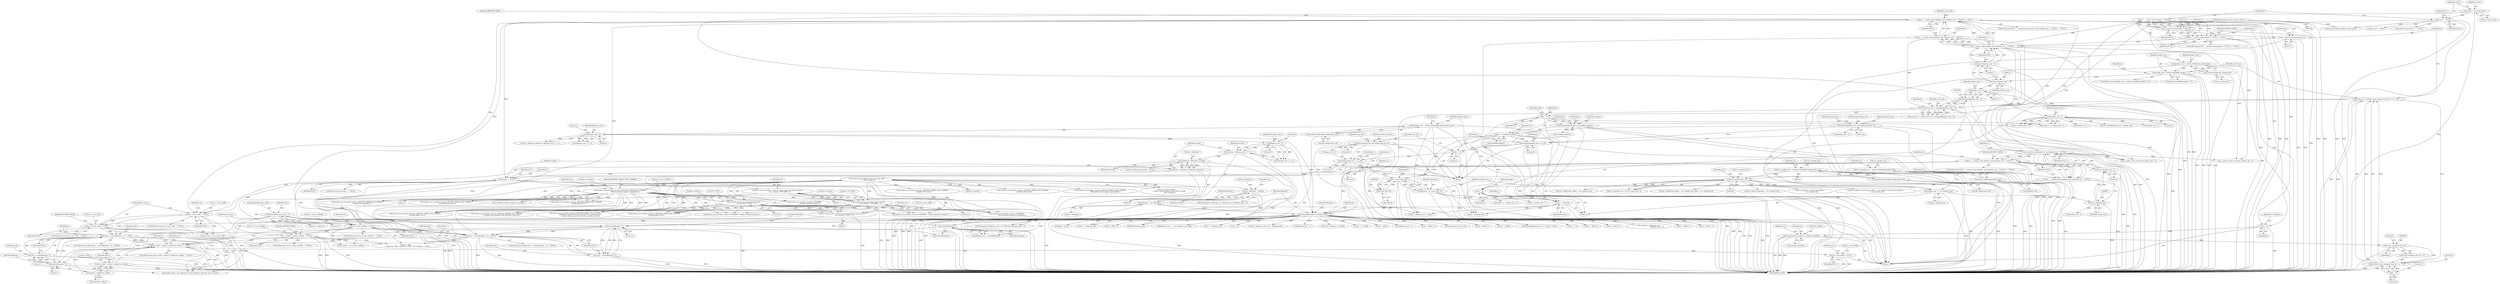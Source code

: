digraph "0_libarchive_5562545b5562f6d12a4ef991fae158bf4ccf92b6@pointer" {
"1001580" [label="(Call,rar->unp_buffer = NULL)"];
"1001274" [label="(Call,(rar->dbo = calloc(1, sizeof(*rar->dbo))) == NULL)"];
"1001275" [label="(Call,rar->dbo = calloc(1, sizeof(*rar->dbo)))"];
"1001279" [label="(Call,calloc(1, sizeof(*rar->dbo)))"];
"1001044" [label="(Call,(strp = strchr(filename, '\\')) != NULL)"];
"1001045" [label="(Call,strp = strchr(filename, '\\'))"];
"1001047" [label="(Call,strchr(filename, '\\'))"];
"1000718" [label="(Call,strlen(filename))"];
"1000699" [label="(Call,memcpy(filename, p, filename_size))"];
"1000694" [label="(Call,filename = rar->filename)"];
"1000684" [label="(Call,rar->filename = newptr)"];
"1000671" [label="(Call,newptr == NULL)"];
"1000663" [label="(Call,newptr = realloc(rar->filename, newsize))"];
"1000665" [label="(Call,realloc(rar->filename, newsize))"];
"1000656" [label="(Call,newsize = filename_size * 2 + 2)"];
"1000659" [label="(Call,filename_size * 2)"];
"1000649" [label="(Call,filename_size * 2)"];
"1000621" [label="(Call,filename_size = archive_le16dec(file_header.name_size))"];
"1000623" [label="(Call,archive_le16dec(file_header.name_size))"];
"1000365" [label="(Call,(h = __archive_read_ahead(a, (size_t)header_size - 7, NULL)) == NULL)"];
"1000366" [label="(Call,h = __archive_read_ahead(a, (size_t)header_size - 7, NULL))"];
"1000368" [label="(Call,__archive_read_ahead(a, (size_t)header_size - 7, NULL))"];
"1000252" [label="(Call,__archive_read_consume(a, 7))"];
"1000191" [label="(Call,__archive_read_ahead(a, 7, NULL))"];
"1000117" [label="(MethodParameterIn,struct archive_read *a)"];
"1000158" [label="(Call,sconv == NULL)"];
"1000152" [label="(Call,sconv = rar->opt_sconv)"];
"1000370" [label="(Call,(size_t)header_size - 7)"];
"1000371" [label="(Call,(size_t)header_size)"];
"1000222" [label="(Call,header_size < (int64_t)sizeof(file_header) + 7)"];
"1000215" [label="(Call,header_size = archive_le16dec(rar_header.size))"];
"1000217" [label="(Call,archive_le16dec(rar_header.size))"];
"1000188" [label="(Call,(h = __archive_read_ahead(a, 7, NULL)) == NULL)"];
"1000189" [label="(Call,h = __archive_read_ahead(a, 7, NULL))"];
"1000594" [label="(Call,(h = __archive_read_ahead(a, (size_t)header_size - 7, NULL)) == NULL)"];
"1000595" [label="(Call,h = __archive_read_ahead(a, (size_t)header_size - 7, NULL))"];
"1000597" [label="(Call,__archive_read_ahead(a, (size_t)header_size - 7, NULL))"];
"1000599" [label="(Call,(size_t)header_size - 7)"];
"1000600" [label="(Call,(size_t)header_size)"];
"1000588" [label="(Call,header_size += rar->packed_size)"];
"1000548" [label="(Call,rar->packed_size < 0)"];
"1000530" [label="(Call,rar->packed_size = archive_le32dec(file_header.pack_size))"];
"1000534" [label="(Call,archive_le32dec(file_header.pack_size))"];
"1000514" [label="(Call,rar->packed_size = archive_le64dec(&packed_size))"];
"1000518" [label="(Call,archive_le64dec(&packed_size))"];
"1000415" [label="(Call,header_size - 7)"];
"1000386" [label="(Call,header_size - 7)"];
"1000424" [label="(Call,p += sizeof(file_header))"];
"1000418" [label="(Call,memcpy(&file_header, p, sizeof(file_header)))"];
"1000408" [label="(Call,p = h)"];
"1000381" [label="(Call,crc32(crc32_val, h, (unsigned)(header_size - 7)))"];
"1000240" [label="(Call,crc32_val = crc32(0, (const unsigned char *)p + 2, 7 - 2))"];
"1000242" [label="(Call,crc32(0, (const unsigned char *)p + 2, 7 - 2))"];
"1000245" [label="(Call,(const unsigned char *)p)"];
"1000201" [label="(Call,memcpy(&rar_header, p, sizeof(rar_header)))"];
"1000198" [label="(Call,p = h)"];
"1000249" [label="(Call,7 - 2)"];
"1000384" [label="(Call,(unsigned)(header_size - 7))"];
"1000618" [label="(Call,p += distance)"];
"1000581" [label="(Call,distance = p - (const char *)h)"];
"1000583" [label="(Call,p - (const char *)h)"];
"1000511" [label="(Call,p += 4)"];
"1000505" [label="(Call,memcpy(unp_size + 4, p, 4))"];
"1000499" [label="(Call,memcpy(unp_size, file_header.unp_size, 4))"];
"1000496" [label="(Call,p += 4)"];
"1000490" [label="(Call,memcpy(packed_size + 4, p, 4))"];
"1000484" [label="(Call,memcpy(packed_size, file_header.pack_size, 4))"];
"1000585" [label="(Call,(const char *)h)"];
"1000608" [label="(Call,p = h)"];
"1000703" [label="(Call,filename[filename_size] = '\0')"];
"1001031" [label="(Call,rar->sconv_utf8 == NULL)"];
"1001019" [label="(Call,rar->sconv_utf8 = archive_string_conversion_from_charset(\n           &a->archive, \"UTF-8\", 1))"];
"1001023" [label="(Call,archive_string_conversion_from_charset(\n           &a->archive, \"UTF-8\", 1))"];
"1000172" [label="(Call,archive_string_default_conversion_for_read(\n            &(a->archive)))"];
"1000470" [label="(Call,archive_set_error(&a->archive, ARCHIVE_ERRNO_FILE_FORMAT,\n                      \"RAR encryption support unavailable.\"))"];
"1001013" [label="(Call,rar->sconv_utf8 == NULL)"];
"1000953" [label="(Call,rar->sconv_utf16be == NULL)"];
"1000971" [label="(Call,rar->sconv_utf16be == NULL)"];
"1000959" [label="(Call,rar->sconv_utf16be = archive_string_conversion_from_charset(\n           &a->archive, \"UTF-16BE\", 1))"];
"1000963" [label="(Call,archive_string_conversion_from_charset(\n           &a->archive, \"UTF-16BE\", 1))"];
"1001064" [label="(Call,(strp = strchr(filename, '\\')) != NULL)"];
"1001065" [label="(Call,strp = strchr(filename, '\\'))"];
"1001067" [label="(Call,strchr(filename, '\\'))"];
"1001280" [label="(Literal,1)"];
"1001493" [label="(Call,archive_set_error(&a->archive, ARCHIVE_ERRNO_FILE_FORMAT,\n                      \"Unknown file attributes from RAR file's host OS\"))"];
"1000412" [label="(Identifier,endp)"];
"1000675" [label="(Call,archive_set_error(&a->archive, ENOMEM,\n                        \"Couldn't allocate memory.\"))"];
"1000970" [label="(ControlStructure,if (rar->sconv_utf16be == NULL))"];
"1001013" [label="(Call,rar->sconv_utf8 == NULL)"];
"1000540" [label="(Identifier,rar)"];
"1000671" [label="(Call,newptr == NULL)"];
"1000514" [label="(Call,rar->packed_size = archive_le64dec(&packed_size))"];
"1000190" [label="(Identifier,h)"];
"1000581" [label="(Call,distance = p - (const char *)h)"];
"1001023" [label="(Call,archive_string_conversion_from_charset(\n           &a->archive, \"UTF-8\", 1))"];
"1000954" [label="(Call,rar->sconv_utf16be)"];
"1001301" [label="(Identifier,rar)"];
"1000253" [label="(Identifier,a)"];
"1000623" [label="(Call,archive_le16dec(file_header.name_size))"];
"1000519" [label="(Call,&packed_size)"];
"1001045" [label="(Call,strp = strchr(filename, '\\'))"];
"1000969" [label="(Literal,1)"];
"1000217" [label="(Call,archive_le16dec(rar_header.size))"];
"1001587" [label="(Identifier,rar)"];
"1000491" [label="(Call,packed_size + 4)"];
"1000619" [label="(Identifier,p)"];
"1001037" [label="(Identifier,ARCHIVE_FATAL)"];
"1000475" [label="(Identifier,ARCHIVE_ERRNO_FILE_FORMAT)"];
"1001064" [label="(Call,(strp = strchr(filename, '\\')) != NULL)"];
"1001275" [label="(Call,rar->dbo = calloc(1, sizeof(*rar->dbo)))"];
"1000497" [label="(Identifier,p)"];
"1000957" [label="(Identifier,NULL)"];
"1000589" [label="(Identifier,header_size)"];
"1000368" [label="(Call,__archive_read_ahead(a, (size_t)header_size - 7, NULL))"];
"1000534" [label="(Call,archive_le32dec(file_header.pack_size))"];
"1000568" [label="(Call,rar->bytes_remaining = rar->packed_size)"];
"1000480" [label="(Identifier,rar)"];
"1000651" [label="(Literal,2)"];
"1001350" [label="(Call,archive_set_error(&a->archive, ARCHIVE_ERRNO_FILE_FORMAT,\n        \"Invalid header size\"))"];
"1001024" [label="(Call,&a->archive)"];
"1000510" [label="(Literal,4)"];
"1000742" [label="(Call,strlen(filename))"];
"1000652" [label="(Literal,2)"];
"1000913" [label="(Call,filename[filename_size++] = p[cp] + extra)"];
"1000716" [label="(Call,filename_size != strlen(filename))"];
"1000653" [label="(Block,)"];
"1000160" [label="(Identifier,NULL)"];
"1000588" [label="(Call,header_size += rar->packed_size)"];
"1000960" [label="(Call,rar->sconv_utf16be)"];
"1000496" [label="(Call,p += 4)"];
"1000964" [label="(Call,&a->archive)"];
"1000388" [label="(Literal,7)"];
"1000413" [label="(Call,p + header_size - 7)"];
"1000624" [label="(Call,file_header.name_size)"];
"1000694" [label="(Call,filename = rar->filename)"];
"1001103" [label="(Call,header_size - 7)"];
"1000221" [label="(ControlStructure,if (header_size < (int64_t)sizeof(file_header) + 7))"];
"1000718" [label="(Call,strlen(filename))"];
"1000618" [label="(Call,p += distance)"];
"1000380" [label="(Identifier,crc32_val)"];
"1001365" [label="(Call,p += 8)"];
"1000384" [label="(Call,(unsigned)(header_size - 7))"];
"1000659" [label="(Call,filename_size * 2)"];
"1001065" [label="(Call,strp = strchr(filename, '\\'))"];
"1001053" [label="(Identifier,strp)"];
"1000628" [label="(Call,p + filename_size > endp)"];
"1000604" [label="(Identifier,NULL)"];
"1000608" [label="(Call,p = h)"];
"1000774" [label="(Call,p + offset++)"];
"1000215" [label="(Call,header_size = archive_le16dec(rar_header.size))"];
"1001226" [label="(Call,rar->dbo[rar->cursor].start_offset +\n        rar->packed_size)"];
"1001580" [label="(Call,rar->unp_buffer = NULL)"];
"1000504" [label="(Literal,4)"];
"1000370" [label="(Call,(size_t)header_size - 7)"];
"1001297" [label="(Call,rar->dbo[0].header_size = header_size)"];
"1000367" [label="(Identifier,h)"];
"1000192" [label="(Identifier,a)"];
"1001060" [label="(Call,fn_sconv = sconv)"];
"1000672" [label="(Identifier,newptr)"];
"1001020" [label="(Call,rar->sconv_utf8)"];
"1000378" [label="(Identifier,ARCHIVE_FATAL)"];
"1000512" [label="(Identifier,p)"];
"1000958" [label="(Block,)"];
"1000612" [label="(Identifier,endp)"];
"1000209" [label="(Identifier,rar)"];
"1000483" [label="(Block,)"];
"1001090" [label="(Call,memcmp(rar->filename, rar->filename_save, filename_size + 1))"];
"1000153" [label="(Identifier,sconv)"];
"1000622" [label="(Identifier,filename_size)"];
"1000224" [label="(Call,(int64_t)sizeof(file_header) + 7)"];
"1000374" [label="(Literal,7)"];
"1001035" [label="(Identifier,NULL)"];
"1000254" [label="(Literal,7)"];
"1000822" [label="(Call,p + offset++)"];
"1000961" [label="(Identifier,rar)"];
"1000975" [label="(Identifier,NULL)"];
"1001274" [label="(Call,(rar->dbo = calloc(1, sizeof(*rar->dbo))) == NULL)"];
"1001247" [label="(Call,realloc(rar->filename_save,\n                                      filename_size + 1))"];
"1000245" [label="(Call,(const unsigned char *)p)"];
"1001383" [label="(Call,archive_set_error(&a->archive, ARCHIVE_ERRNO_FILE_FORMAT,\n        \"Invalid header size\"))"];
"1000509" [label="(Identifier,p)"];
"1000695" [label="(Identifier,filename)"];
"1001073" [label="(Identifier,strp)"];
"1000665" [label="(Call,realloc(rar->filename, newsize))"];
"1000411" [label="(Call,endp = p + header_size - 7)"];
"1000430" [label="(Identifier,rar)"];
"1001273" [label="(ControlStructure,if ((rar->dbo = calloc(1, sizeof(*rar->dbo))) == NULL))"];
"1000590" [label="(Call,rar->packed_size)"];
"1000719" [label="(Identifier,filename)"];
"1001101" [label="(Call,__archive_read_consume(a, header_size - 7))"];
"1000369" [label="(Identifier,a)"];
"1000644" [label="(Call,rar->filename_allocated < filename_size * 2 + 2)"];
"1000518" [label="(Call,archive_le64dec(&packed_size))"];
"1000416" [label="(Identifier,header_size)"];
"1000559" [label="(Call,archive_set_error(&a->archive, ARCHIVE_ERRNO_FILE_FORMAT,\n                      \"Invalid sizes specified.\"))"];
"1000748" [label="(Call,p + offset++)"];
"1000216" [label="(Identifier,header_size)"];
"1000222" [label="(Call,header_size < (int64_t)sizeof(file_header) + 7)"];
"1001216" [label="(Call,rar->dbo[rar->cursor].end_offset = rar->dbo[rar->cursor].start_offset +\n        rar->packed_size)"];
"1000193" [label="(Literal,7)"];
"1000584" [label="(Identifier,p)"];
"1000365" [label="(Call,(h = __archive_read_ahead(a, (size_t)header_size - 7, NULL)) == NULL)"];
"1000117" [label="(MethodParameterIn,struct archive_read *a)"];
"1001046" [label="(Identifier,strp)"];
"1000605" [label="(Identifier,NULL)"];
"1000422" [label="(Call,sizeof(file_header))"];
"1000421" [label="(Identifier,p)"];
"1000977" [label="(Identifier,ARCHIVE_FATAL)"];
"1001394" [label="(Call,header_size - 7)"];
"1000415" [label="(Call,header_size - 7)"];
"1000834" [label="(Call,p + offset + 1)"];
"1000251" [label="(Literal,2)"];
"1001019" [label="(Call,rar->sconv_utf8 = archive_string_conversion_from_charset(\n           &a->archive, \"UTF-8\", 1))"];
"1000696" [label="(Call,rar->filename)"];
"1000685" [label="(Call,rar->filename)"];
"1000918" [label="(Call,p[cp] + extra)"];
"1000189" [label="(Call,h = __archive_read_ahead(a, 7, NULL))"];
"1000530" [label="(Call,rar->packed_size = archive_le32dec(file_header.pack_size))"];
"1000191" [label="(Call,__archive_read_ahead(a, 7, NULL))"];
"1000579" [label="(Block,)"];
"1000375" [label="(Identifier,NULL)"];
"1000597" [label="(Call,__archive_read_ahead(a, (size_t)header_size - 7, NULL))"];
"1000383" [label="(Identifier,h)"];
"1000582" [label="(Identifier,distance)"];
"1000376" [label="(Identifier,NULL)"];
"1000426" [label="(Call,sizeof(file_header))"];
"1001070" [label="(Identifier,NULL)"];
"1001276" [label="(Call,rar->dbo)"];
"1000506" [label="(Call,unp_size + 4)"];
"1000461" [label="(Block,)"];
"1000387" [label="(Identifier,header_size)"];
"1001584" [label="(Identifier,NULL)"];
"1000587" [label="(Identifier,h)"];
"1001075" [label="(Call,p += filename_size)"];
"1001021" [label="(Identifier,rar)"];
"1001048" [label="(Identifier,filename)"];
"1000418" [label="(Call,memcpy(&file_header, p, sizeof(file_header)))"];
"1000425" [label="(Identifier,p)"];
"1000804" [label="(Call,p + offset++)"];
"1000516" [label="(Identifier,rar)"];
"1000615" [label="(Call,header_size - 7)"];
"1000549" [label="(Call,rar->packed_size)"];
"1000555" [label="(Identifier,rar)"];
"1000507" [label="(Identifier,unp_size)"];
"1000669" [label="(Identifier,newsize)"];
"1000505" [label="(Call,memcpy(unp_size + 4, p, 4))"];
"1000500" [label="(Identifier,unp_size)"];
"1000594" [label="(Call,(h = __archive_read_ahead(a, (size_t)header_size - 7, NULL)) == NULL)"];
"1000511" [label="(Call,p += 4)"];
"1001049" [label="(Literal,'\\')"];
"1001279" [label="(Call,calloc(1, sizeof(*rar->dbo)))"];
"1000658" [label="(Call,filename_size * 2 + 2)"];
"1001741" [label="(MethodReturn,RET)"];
"1000410" [label="(Identifier,h)"];
"1000259" [label="(Identifier,rar)"];
"1001043" [label="(ControlStructure,while ((strp = strchr(filename, '\\')) != NULL))"];
"1000595" [label="(Call,h = __archive_read_ahead(a, (size_t)header_size - 7, NULL))"];
"1000495" [label="(Literal,4)"];
"1000634" [label="(Call,archive_set_error(&a->archive, ARCHIVE_ERRNO_FILE_FORMAT,\n      \"Invalid filename size\"))"];
"1000664" [label="(Identifier,newptr)"];
"1001066" [label="(Identifier,strp)"];
"1001030" [label="(ControlStructure,if (rar->sconv_utf8 == NULL))"];
"1000513" [label="(Literal,4)"];
"1000973" [label="(Identifier,rar)"];
"1000702" [label="(Identifier,filename_size)"];
"1001084" [label="(Call,filename_size == rar->filename_save_size)"];
"1000703" [label="(Call,filename[filename_size] = '\0')"];
"1000689" [label="(Call,rar->filename_allocated = newsize)"];
"1001056" [label="(Identifier,p)"];
"1001069" [label="(Literal,'\\')"];
"1001068" [label="(Identifier,filename)"];
"1000629" [label="(Call,p + filename_size)"];
"1000204" [label="(Identifier,p)"];
"1001392" [label="(Call,__archive_read_consume(a, header_size - 7))"];
"1000952" [label="(ControlStructure,if (rar->sconv_utf16be == NULL))"];
"1000409" [label="(Identifier,p)"];
"1000686" [label="(Identifier,rar)"];
"1000240" [label="(Call,crc32_val = crc32(0, (const unsigned char *)p + 2, 7 - 2))"];
"1000705" [label="(Identifier,filename)"];
"1000978" [label="(Call,fn_sconv = rar->sconv_utf16be)"];
"1000366" [label="(Call,h = __archive_read_ahead(a, (size_t)header_size - 7, NULL))"];
"1001055" [label="(Call,p += filename_size)"];
"1000688" [label="(Identifier,newptr)"];
"1000386" [label="(Call,header_size - 7)"];
"1000603" [label="(Literal,7)"];
"1001032" [label="(Call,rar->sconv_utf8)"];
"1000250" [label="(Literal,7)"];
"1000711" [label="(Identifier,rar)"];
"1001345" [label="(Call,p + 8)"];
"1000953" [label="(Call,rar->sconv_utf16be == NULL)"];
"1000417" [label="(Literal,7)"];
"1000364" [label="(ControlStructure,if ((h = __archive_read_ahead(a, (size_t)header_size - 7, NULL)) == NULL))"];
"1001044" [label="(Call,(strp = strchr(filename, '\\')) != NULL)"];
"1000197" [label="(Identifier,ARCHIVE_FATAL)"];
"1000399" [label="(Call,archive_set_error(&a->archive, ARCHIVE_ERRNO_FILE_FORMAT,\n      \"Header CRC error\"))"];
"1000699" [label="(Call,memcpy(filename, p, filename_size))"];
"1001014" [label="(Call,rar->sconv_utf8)"];
"1001291" [label="(Identifier,a)"];
"1000165" [label="(Identifier,rar)"];
"1000249" [label="(Call,7 - 2)"];
"1000371" [label="(Call,(size_t)header_size)"];
"1001661" [label="(Call,archive_entry_copy_pathname_l(entry, filename, filename_size, fn_sconv))"];
"1000195" [label="(Identifier,NULL)"];
"1000649" [label="(Call,filename_size * 2)"];
"1001047" [label="(Call,strchr(filename, '\\'))"];
"1000173" [label="(Call,&(a->archive))"];
"1001281" [label="(Call,sizeof(*rar->dbo))"];
"1000489" [label="(Literal,4)"];
"1000650" [label="(Identifier,filename_size)"];
"1000199" [label="(Identifier,p)"];
"1000373" [label="(Identifier,header_size)"];
"1000607" [label="(Identifier,ARCHIVE_FATAL)"];
"1000241" [label="(Identifier,crc32_val)"];
"1000656" [label="(Call,newsize = filename_size * 2 + 2)"];
"1000231" [label="(Call,archive_set_error(&a->archive, ARCHIVE_ERRNO_FILE_FORMAT,\n      \"Invalid header size\"))"];
"1000120" [label="(Block,)"];
"1000248" [label="(Literal,2)"];
"1001144" [label="(Call,archive_set_error(&a->archive, ENOMEM, \"Couldn't allocate memory.\"))"];
"1000663" [label="(Call,newptr = realloc(rar->filename, newsize))"];
"1000684" [label="(Call,rar->filename = newptr)"];
"1000548" [label="(Call,rar->packed_size < 0)"];
"1000494" [label="(Identifier,p)"];
"1000485" [label="(Identifier,packed_size)"];
"1001067" [label="(Call,strchr(filename, '\\'))"];
"1000201" [label="(Call,memcpy(&rar_header, p, sizeof(rar_header)))"];
"1000610" [label="(Identifier,h)"];
"1000531" [label="(Call,rar->packed_size)"];
"1001264" [label="(Call,rar->filename_save_size = filename_size)"];
"1001286" [label="(Identifier,NULL)"];
"1001581" [label="(Call,rar->unp_buffer)"];
"1000523" [label="(Identifier,rar)"];
"1000609" [label="(Identifier,p)"];
"1000552" [label="(Literal,0)"];
"1001251" [label="(Call,filename_size + 1)"];
"1000700" [label="(Identifier,filename)"];
"1001418" [label="(Call,rar->dbo[0].start_offset + rar->packed_size)"];
"1000252" [label="(Call,__archive_read_consume(a, 7))"];
"1000547" [label="(Call,rar->packed_size < 0 || rar->unp_size < 0)"];
"1000470" [label="(Call,archive_set_error(&a->archive, ARCHIVE_ERRNO_FILE_FORMAT,\n                      \"RAR encryption support unavailable.\"))"];
"1001124" [label="(Call,(rar->dbo =\n        realloc(rar->dbo, sizeof(*rar->dbo) * rar->nodes)) == NULL)"];
"1001377" [label="(Call,read_exttime(p, rar, endp))"];
"1000157" [label="(ControlStructure,if (sconv == NULL))"];
"1000379" [label="(Call,crc32_val = crc32(crc32_val, h, (unsigned)(header_size - 7)))"];
"1000599" [label="(Call,(size_t)header_size - 7)"];
"1000963" [label="(Call,archive_string_conversion_from_charset(\n           &a->archive, \"UTF-16BE\", 1))"];
"1001029" [label="(Literal,1)"];
"1000620" [label="(Identifier,distance)"];
"1000979" [label="(Identifier,fn_sconv)"];
"1000247" [label="(Identifier,p)"];
"1000218" [label="(Call,rar_header.size)"];
"1000187" [label="(ControlStructure,if ((h = __archive_read_ahead(a, 7, NULL)) == NULL))"];
"1000673" [label="(Identifier,NULL)"];
"1000648" [label="(Call,filename_size * 2 + 2)"];
"1001344" [label="(Call,p + 8 > endp)"];
"1000983" [label="(Call,strp = filename)"];
"1000355" [label="(Call,archive_set_error(&a->archive, ARCHIVE_ERRNO_FILE_FORMAT,\n                      \"RAR solid archive support unavailable.\"))"];
"1000845" [label="(Call,p + offset)"];
"1001261" [label="(Call,filename_size + 1)"];
"1001050" [label="(Identifier,NULL)"];
"1000168" [label="(Call,rar->sconv_default =\n          archive_string_default_conversion_for_read(\n            &(a->archive)))"];
"1001012" [label="(ControlStructure,if (rar->sconv_utf8 == NULL))"];
"1000198" [label="(Call,p = h)"];
"1000498" [label="(Literal,4)"];
"1000202" [label="(Call,&rar_header)"];
"1000959" [label="(Call,rar->sconv_utf16be = archive_string_conversion_from_charset(\n           &a->archive, \"UTF-16BE\", 1))"];
"1000600" [label="(Call,(size_t)header_size)"];
"1000194" [label="(Identifier,NULL)"];
"1001033" [label="(Identifier,rar)"];
"1000419" [label="(Call,&file_header)"];
"1000152" [label="(Call,sconv = rar->opt_sconv)"];
"1000670" [label="(ControlStructure,if (newptr == NULL))"];
"1000657" [label="(Identifier,newsize)"];
"1000611" [label="(Call,endp = p + header_size - 7)"];
"1000971" [label="(Call,rar->sconv_utf16be == NULL)"];
"1000188" [label="(Call,(h = __archive_read_ahead(a, 7, NULL)) == NULL)"];
"1000662" [label="(Literal,2)"];
"1000382" [label="(Identifier,crc32_val)"];
"1000234" [label="(Identifier,a)"];
"1000381" [label="(Call,crc32(crc32_val, h, (unsigned)(header_size - 7)))"];
"1000501" [label="(Call,file_header.unp_size)"];
"1000476" [label="(Literal,\"RAR encryption support unavailable.\")"];
"1000585" [label="(Call,(const char *)h)"];
"1000529" [label="(Block,)"];
"1001038" [label="(Call,fn_sconv = rar->sconv_utf8)"];
"1000678" [label="(Identifier,a)"];
"1000613" [label="(Call,p + header_size - 7)"];
"1000621" [label="(Call,filename_size = archive_le16dec(file_header.name_size))"];
"1000159" [label="(Identifier,sconv)"];
"1000158" [label="(Call,sconv == NULL)"];
"1000408" [label="(Call,p = h)"];
"1001031" [label="(Call,rar->sconv_utf8 == NULL)"];
"1000492" [label="(Identifier,packed_size)"];
"1000701" [label="(Identifier,p)"];
"1000172" [label="(Call,archive_string_default_conversion_for_read(\n            &(a->archive)))"];
"1000424" [label="(Call,p += sizeof(file_header))"];
"1000872" [label="(Call,p + offset++)"];
"1000707" [label="(Literal,'\0')"];
"1000499" [label="(Call,memcpy(unp_size, file_header.unp_size, 4))"];
"1000691" [label="(Identifier,rar)"];
"1000598" [label="(Identifier,a)"];
"1000471" [label="(Call,&a->archive)"];
"1000205" [label="(Call,sizeof(rar_header))"];
"1000972" [label="(Call,rar->sconv_utf16be)"];
"1000968" [label="(Literal,\"UTF-16BE\")"];
"1001063" [label="(ControlStructure,while ((strp = strchr(filename, '\\')) != NULL))"];
"1001254" [label="(Call,memcpy(rar->filename_save, rar->filename, filename_size + 1))"];
"1001359" [label="(Call,memcpy(rar->salt, p, 8))"];
"1000593" [label="(ControlStructure,if ((h = __archive_read_ahead(a, (size_t)header_size - 7, NULL)) == NULL))"];
"1000223" [label="(Identifier,header_size)"];
"1000486" [label="(Call,file_header.pack_size)"];
"1001288" [label="(Call,archive_set_error(&a->archive, ENOMEM, \"Couldn't allocate memory.\"))"];
"1001039" [label="(Identifier,fn_sconv)"];
"1001681" [label="(Call,archive_set_error(&a->archive, ARCHIVE_ERRNO_FILE_FORMAT,\n                      \"Pathname cannot be converted from %s to current locale.\",\n                      archive_string_conversion_charset_name(fn_sconv)))"];
"1001672" [label="(Call,archive_set_error(&a->archive, ENOMEM,\n                        \"Can't allocate memory for Pathname\"))"];
"1000660" [label="(Identifier,filename_size)"];
"1000661" [label="(Literal,2)"];
"1000484" [label="(Call,memcpy(packed_size, file_header.pack_size, 4))"];
"1000602" [label="(Identifier,header_size)"];
"1000583" [label="(Call,p - (const char *)h)"];
"1001410" [label="(Call,rar->dbo[0].end_offset = rar->dbo[0].start_offset + rar->packed_size)"];
"1000154" [label="(Call,rar->opt_sconv)"];
"1000203" [label="(Identifier,rar_header)"];
"1000244" [label="(Call,(const unsigned char *)p + 2)"];
"1001076" [label="(Identifier,p)"];
"1000535" [label="(Call,file_header.pack_size)"];
"1000242" [label="(Call,crc32(0, (const unsigned char *)p + 2, 7 - 2))"];
"1000200" [label="(Identifier,h)"];
"1000490" [label="(Call,memcpy(packed_size + 4, p, 4))"];
"1001018" [label="(Block,)"];
"1000596" [label="(Identifier,h)"];
"1001028" [label="(Literal,\"UTF-8\")"];
"1000860" [label="(Call,p + offset++)"];
"1001017" [label="(Identifier,NULL)"];
"1000666" [label="(Call,rar->filename)"];
"1000515" [label="(Call,rar->packed_size)"];
"1000704" [label="(Call,filename[filename_size])"];
"1001714" [label="(Call,read_symlink_stored(a, entry, sconv))"];
"1000931" [label="(Call,archive_set_error(&a->archive, ARCHIVE_ERRNO_FILE_FORMAT,\n          \"Invalid filename\"))"];
"1001007" [label="(Call,p += offset)"];
"1000243" [label="(Literal,0)"];
"1000630" [label="(Identifier,p)"];
"1001580" -> "1000120"  [label="AST: "];
"1001580" -> "1001584"  [label="CFG: "];
"1001581" -> "1001580"  [label="AST: "];
"1001584" -> "1001580"  [label="AST: "];
"1001587" -> "1001580"  [label="CFG: "];
"1001580" -> "1001741"  [label="DDG: "];
"1001580" -> "1001741"  [label="DDG: "];
"1001274" -> "1001580"  [label="DDG: "];
"1001274" -> "1001273"  [label="AST: "];
"1001274" -> "1001286"  [label="CFG: "];
"1001275" -> "1001274"  [label="AST: "];
"1001286" -> "1001274"  [label="AST: "];
"1001291" -> "1001274"  [label="CFG: "];
"1001301" -> "1001274"  [label="CFG: "];
"1001274" -> "1001741"  [label="DDG: "];
"1001274" -> "1001741"  [label="DDG: "];
"1001275" -> "1001274"  [label="DDG: "];
"1001279" -> "1001274"  [label="DDG: "];
"1001044" -> "1001274"  [label="DDG: "];
"1000953" -> "1001274"  [label="DDG: "];
"1000971" -> "1001274"  [label="DDG: "];
"1001064" -> "1001274"  [label="DDG: "];
"1001275" -> "1001279"  [label="CFG: "];
"1001276" -> "1001275"  [label="AST: "];
"1001279" -> "1001275"  [label="AST: "];
"1001286" -> "1001275"  [label="CFG: "];
"1001275" -> "1001741"  [label="DDG: "];
"1001275" -> "1001741"  [label="DDG: "];
"1001279" -> "1001275"  [label="DDG: "];
"1001279" -> "1001281"  [label="CFG: "];
"1001280" -> "1001279"  [label="AST: "];
"1001281" -> "1001279"  [label="AST: "];
"1001044" -> "1001043"  [label="AST: "];
"1001044" -> "1001050"  [label="CFG: "];
"1001045" -> "1001044"  [label="AST: "];
"1001050" -> "1001044"  [label="AST: "];
"1001053" -> "1001044"  [label="CFG: "];
"1001056" -> "1001044"  [label="CFG: "];
"1001044" -> "1001741"  [label="DDG: "];
"1001044" -> "1001741"  [label="DDG: "];
"1001045" -> "1001044"  [label="DDG: "];
"1001047" -> "1001044"  [label="DDG: "];
"1001047" -> "1001044"  [label="DDG: "];
"1001031" -> "1001044"  [label="DDG: "];
"1001013" -> "1001044"  [label="DDG: "];
"1001044" -> "1001124"  [label="DDG: "];
"1001045" -> "1001047"  [label="CFG: "];
"1001046" -> "1001045"  [label="AST: "];
"1001047" -> "1001045"  [label="AST: "];
"1001050" -> "1001045"  [label="CFG: "];
"1001045" -> "1001741"  [label="DDG: "];
"1001045" -> "1001741"  [label="DDG: "];
"1001047" -> "1001045"  [label="DDG: "];
"1001047" -> "1001045"  [label="DDG: "];
"1001047" -> "1001049"  [label="CFG: "];
"1001048" -> "1001047"  [label="AST: "];
"1001049" -> "1001047"  [label="AST: "];
"1001047" -> "1001741"  [label="DDG: "];
"1000718" -> "1001047"  [label="DDG: "];
"1000703" -> "1001047"  [label="DDG: "];
"1001047" -> "1001661"  [label="DDG: "];
"1000718" -> "1000716"  [label="AST: "];
"1000718" -> "1000719"  [label="CFG: "];
"1000719" -> "1000718"  [label="AST: "];
"1000716" -> "1000718"  [label="CFG: "];
"1000718" -> "1001741"  [label="DDG: "];
"1000718" -> "1000716"  [label="DDG: "];
"1000699" -> "1000718"  [label="DDG: "];
"1000703" -> "1000718"  [label="DDG: "];
"1000718" -> "1000742"  [label="DDG: "];
"1000699" -> "1000120"  [label="AST: "];
"1000699" -> "1000702"  [label="CFG: "];
"1000700" -> "1000699"  [label="AST: "];
"1000701" -> "1000699"  [label="AST: "];
"1000702" -> "1000699"  [label="AST: "];
"1000705" -> "1000699"  [label="CFG: "];
"1000699" -> "1001741"  [label="DDG: "];
"1000699" -> "1001741"  [label="DDG: "];
"1000694" -> "1000699"  [label="DDG: "];
"1000424" -> "1000699"  [label="DDG: "];
"1000618" -> "1000699"  [label="DDG: "];
"1000511" -> "1000699"  [label="DDG: "];
"1000649" -> "1000699"  [label="DDG: "];
"1000659" -> "1000699"  [label="DDG: "];
"1000699" -> "1000716"  [label="DDG: "];
"1000699" -> "1000748"  [label="DDG: "];
"1000699" -> "1000774"  [label="DDG: "];
"1000699" -> "1000804"  [label="DDG: "];
"1000699" -> "1000822"  [label="DDG: "];
"1000699" -> "1000834"  [label="DDG: "];
"1000699" -> "1000845"  [label="DDG: "];
"1000699" -> "1000860"  [label="DDG: "];
"1000699" -> "1000872"  [label="DDG: "];
"1000699" -> "1000913"  [label="DDG: "];
"1000699" -> "1000918"  [label="DDG: "];
"1000699" -> "1001007"  [label="DDG: "];
"1000699" -> "1001055"  [label="DDG: "];
"1000699" -> "1001067"  [label="DDG: "];
"1000699" -> "1001075"  [label="DDG: "];
"1000699" -> "1001075"  [label="DDG: "];
"1000699" -> "1001084"  [label="DDG: "];
"1000699" -> "1001247"  [label="DDG: "];
"1000699" -> "1001251"  [label="DDG: "];
"1000699" -> "1001254"  [label="DDG: "];
"1000699" -> "1001261"  [label="DDG: "];
"1000699" -> "1001264"  [label="DDG: "];
"1000699" -> "1001344"  [label="DDG: "];
"1000699" -> "1001345"  [label="DDG: "];
"1000699" -> "1001359"  [label="DDG: "];
"1000699" -> "1001365"  [label="DDG: "];
"1000699" -> "1001377"  [label="DDG: "];
"1000699" -> "1001661"  [label="DDG: "];
"1000694" -> "1000120"  [label="AST: "];
"1000694" -> "1000696"  [label="CFG: "];
"1000695" -> "1000694"  [label="AST: "];
"1000696" -> "1000694"  [label="AST: "];
"1000700" -> "1000694"  [label="CFG: "];
"1000694" -> "1001741"  [label="DDG: "];
"1000684" -> "1000694"  [label="DDG: "];
"1000684" -> "1000653"  [label="AST: "];
"1000684" -> "1000688"  [label="CFG: "];
"1000685" -> "1000684"  [label="AST: "];
"1000688" -> "1000684"  [label="AST: "];
"1000691" -> "1000684"  [label="CFG: "];
"1000684" -> "1001741"  [label="DDG: "];
"1000671" -> "1000684"  [label="DDG: "];
"1000684" -> "1001090"  [label="DDG: "];
"1000684" -> "1001254"  [label="DDG: "];
"1000671" -> "1000670"  [label="AST: "];
"1000671" -> "1000673"  [label="CFG: "];
"1000672" -> "1000671"  [label="AST: "];
"1000673" -> "1000671"  [label="AST: "];
"1000678" -> "1000671"  [label="CFG: "];
"1000686" -> "1000671"  [label="CFG: "];
"1000671" -> "1001741"  [label="DDG: "];
"1000671" -> "1001741"  [label="DDG: "];
"1000671" -> "1001741"  [label="DDG: "];
"1000663" -> "1000671"  [label="DDG: "];
"1000365" -> "1000671"  [label="DDG: "];
"1000594" -> "1000671"  [label="DDG: "];
"1000671" -> "1000953"  [label="DDG: "];
"1000671" -> "1001013"  [label="DDG: "];
"1000671" -> "1001064"  [label="DDG: "];
"1000663" -> "1000653"  [label="AST: "];
"1000663" -> "1000665"  [label="CFG: "];
"1000664" -> "1000663"  [label="AST: "];
"1000665" -> "1000663"  [label="AST: "];
"1000672" -> "1000663"  [label="CFG: "];
"1000663" -> "1001741"  [label="DDG: "];
"1000665" -> "1000663"  [label="DDG: "];
"1000665" -> "1000663"  [label="DDG: "];
"1000665" -> "1000669"  [label="CFG: "];
"1000666" -> "1000665"  [label="AST: "];
"1000669" -> "1000665"  [label="AST: "];
"1000665" -> "1001741"  [label="DDG: "];
"1000665" -> "1001741"  [label="DDG: "];
"1000656" -> "1000665"  [label="DDG: "];
"1000665" -> "1000689"  [label="DDG: "];
"1000656" -> "1000653"  [label="AST: "];
"1000656" -> "1000658"  [label="CFG: "];
"1000657" -> "1000656"  [label="AST: "];
"1000658" -> "1000656"  [label="AST: "];
"1000664" -> "1000656"  [label="CFG: "];
"1000656" -> "1001741"  [label="DDG: "];
"1000659" -> "1000656"  [label="DDG: "];
"1000659" -> "1000656"  [label="DDG: "];
"1000659" -> "1000658"  [label="AST: "];
"1000659" -> "1000661"  [label="CFG: "];
"1000660" -> "1000659"  [label="AST: "];
"1000661" -> "1000659"  [label="AST: "];
"1000662" -> "1000659"  [label="CFG: "];
"1000659" -> "1001741"  [label="DDG: "];
"1000659" -> "1000658"  [label="DDG: "];
"1000659" -> "1000658"  [label="DDG: "];
"1000649" -> "1000659"  [label="DDG: "];
"1000649" -> "1000648"  [label="AST: "];
"1000649" -> "1000651"  [label="CFG: "];
"1000650" -> "1000649"  [label="AST: "];
"1000651" -> "1000649"  [label="AST: "];
"1000652" -> "1000649"  [label="CFG: "];
"1000649" -> "1000644"  [label="DDG: "];
"1000649" -> "1000644"  [label="DDG: "];
"1000649" -> "1000648"  [label="DDG: "];
"1000649" -> "1000648"  [label="DDG: "];
"1000621" -> "1000649"  [label="DDG: "];
"1000621" -> "1000120"  [label="AST: "];
"1000621" -> "1000623"  [label="CFG: "];
"1000622" -> "1000621"  [label="AST: "];
"1000623" -> "1000621"  [label="AST: "];
"1000630" -> "1000621"  [label="CFG: "];
"1000621" -> "1001741"  [label="DDG: "];
"1000623" -> "1000621"  [label="DDG: "];
"1000621" -> "1000628"  [label="DDG: "];
"1000621" -> "1000629"  [label="DDG: "];
"1000623" -> "1000624"  [label="CFG: "];
"1000624" -> "1000623"  [label="AST: "];
"1000623" -> "1001741"  [label="DDG: "];
"1000365" -> "1000364"  [label="AST: "];
"1000365" -> "1000376"  [label="CFG: "];
"1000366" -> "1000365"  [label="AST: "];
"1000376" -> "1000365"  [label="AST: "];
"1000378" -> "1000365"  [label="CFG: "];
"1000380" -> "1000365"  [label="CFG: "];
"1000365" -> "1001741"  [label="DDG: "];
"1000365" -> "1001741"  [label="DDG: "];
"1000366" -> "1000365"  [label="DDG: "];
"1000368" -> "1000365"  [label="DDG: "];
"1000368" -> "1000365"  [label="DDG: "];
"1000368" -> "1000365"  [label="DDG: "];
"1000365" -> "1000597"  [label="DDG: "];
"1000365" -> "1000953"  [label="DDG: "];
"1000365" -> "1001013"  [label="DDG: "];
"1000365" -> "1001064"  [label="DDG: "];
"1000366" -> "1000368"  [label="CFG: "];
"1000367" -> "1000366"  [label="AST: "];
"1000368" -> "1000366"  [label="AST: "];
"1000376" -> "1000366"  [label="CFG: "];
"1000366" -> "1001741"  [label="DDG: "];
"1000366" -> "1001741"  [label="DDG: "];
"1000368" -> "1000366"  [label="DDG: "];
"1000368" -> "1000366"  [label="DDG: "];
"1000368" -> "1000366"  [label="DDG: "];
"1000366" -> "1000381"  [label="DDG: "];
"1000368" -> "1000375"  [label="CFG: "];
"1000369" -> "1000368"  [label="AST: "];
"1000370" -> "1000368"  [label="AST: "];
"1000375" -> "1000368"  [label="AST: "];
"1000368" -> "1001741"  [label="DDG: "];
"1000368" -> "1001741"  [label="DDG: "];
"1000252" -> "1000368"  [label="DDG: "];
"1000117" -> "1000368"  [label="DDG: "];
"1000370" -> "1000368"  [label="DDG: "];
"1000370" -> "1000368"  [label="DDG: "];
"1000188" -> "1000368"  [label="DDG: "];
"1000368" -> "1000597"  [label="DDG: "];
"1000368" -> "1001101"  [label="DDG: "];
"1000368" -> "1001392"  [label="DDG: "];
"1000252" -> "1000120"  [label="AST: "];
"1000252" -> "1000254"  [label="CFG: "];
"1000253" -> "1000252"  [label="AST: "];
"1000254" -> "1000252"  [label="AST: "];
"1000259" -> "1000252"  [label="CFG: "];
"1000252" -> "1001741"  [label="DDG: "];
"1000252" -> "1001741"  [label="DDG: "];
"1000191" -> "1000252"  [label="DDG: "];
"1000117" -> "1000252"  [label="DDG: "];
"1000191" -> "1000189"  [label="AST: "];
"1000191" -> "1000194"  [label="CFG: "];
"1000192" -> "1000191"  [label="AST: "];
"1000193" -> "1000191"  [label="AST: "];
"1000194" -> "1000191"  [label="AST: "];
"1000189" -> "1000191"  [label="CFG: "];
"1000191" -> "1001741"  [label="DDG: "];
"1000191" -> "1000188"  [label="DDG: "];
"1000191" -> "1000188"  [label="DDG: "];
"1000191" -> "1000188"  [label="DDG: "];
"1000191" -> "1000189"  [label="DDG: "];
"1000191" -> "1000189"  [label="DDG: "];
"1000191" -> "1000189"  [label="DDG: "];
"1000117" -> "1000191"  [label="DDG: "];
"1000158" -> "1000191"  [label="DDG: "];
"1000117" -> "1000116"  [label="AST: "];
"1000117" -> "1001741"  [label="DDG: "];
"1000117" -> "1000597"  [label="DDG: "];
"1000117" -> "1001101"  [label="DDG: "];
"1000117" -> "1001392"  [label="DDG: "];
"1000117" -> "1001714"  [label="DDG: "];
"1000158" -> "1000157"  [label="AST: "];
"1000158" -> "1000160"  [label="CFG: "];
"1000159" -> "1000158"  [label="AST: "];
"1000160" -> "1000158"  [label="AST: "];
"1000165" -> "1000158"  [label="CFG: "];
"1000190" -> "1000158"  [label="CFG: "];
"1000158" -> "1001741"  [label="DDG: "];
"1000158" -> "1001741"  [label="DDG: "];
"1000152" -> "1000158"  [label="DDG: "];
"1000158" -> "1001060"  [label="DDG: "];
"1000158" -> "1001714"  [label="DDG: "];
"1000152" -> "1000120"  [label="AST: "];
"1000152" -> "1000154"  [label="CFG: "];
"1000153" -> "1000152"  [label="AST: "];
"1000154" -> "1000152"  [label="AST: "];
"1000159" -> "1000152"  [label="CFG: "];
"1000152" -> "1001741"  [label="DDG: "];
"1000370" -> "1000374"  [label="CFG: "];
"1000371" -> "1000370"  [label="AST: "];
"1000374" -> "1000370"  [label="AST: "];
"1000375" -> "1000370"  [label="CFG: "];
"1000370" -> "1001741"  [label="DDG: "];
"1000371" -> "1000370"  [label="DDG: "];
"1000371" -> "1000373"  [label="CFG: "];
"1000372" -> "1000371"  [label="AST: "];
"1000373" -> "1000371"  [label="AST: "];
"1000374" -> "1000371"  [label="CFG: "];
"1000371" -> "1001741"  [label="DDG: "];
"1000222" -> "1000371"  [label="DDG: "];
"1000371" -> "1000386"  [label="DDG: "];
"1000222" -> "1000221"  [label="AST: "];
"1000222" -> "1000224"  [label="CFG: "];
"1000223" -> "1000222"  [label="AST: "];
"1000224" -> "1000222"  [label="AST: "];
"1000234" -> "1000222"  [label="CFG: "];
"1000241" -> "1000222"  [label="CFG: "];
"1000222" -> "1001741"  [label="DDG: "];
"1000222" -> "1001741"  [label="DDG: "];
"1000222" -> "1001741"  [label="DDG: "];
"1000215" -> "1000222"  [label="DDG: "];
"1000215" -> "1000120"  [label="AST: "];
"1000215" -> "1000217"  [label="CFG: "];
"1000216" -> "1000215"  [label="AST: "];
"1000217" -> "1000215"  [label="AST: "];
"1000223" -> "1000215"  [label="CFG: "];
"1000215" -> "1001741"  [label="DDG: "];
"1000217" -> "1000215"  [label="DDG: "];
"1000217" -> "1000218"  [label="CFG: "];
"1000218" -> "1000217"  [label="AST: "];
"1000217" -> "1001741"  [label="DDG: "];
"1000188" -> "1000187"  [label="AST: "];
"1000188" -> "1000195"  [label="CFG: "];
"1000189" -> "1000188"  [label="AST: "];
"1000195" -> "1000188"  [label="AST: "];
"1000197" -> "1000188"  [label="CFG: "];
"1000199" -> "1000188"  [label="CFG: "];
"1000188" -> "1001741"  [label="DDG: "];
"1000188" -> "1001741"  [label="DDG: "];
"1000189" -> "1000188"  [label="DDG: "];
"1000190" -> "1000189"  [label="AST: "];
"1000195" -> "1000189"  [label="CFG: "];
"1000189" -> "1001741"  [label="DDG: "];
"1000189" -> "1001741"  [label="DDG: "];
"1000189" -> "1000198"  [label="DDG: "];
"1000594" -> "1000593"  [label="AST: "];
"1000594" -> "1000605"  [label="CFG: "];
"1000595" -> "1000594"  [label="AST: "];
"1000605" -> "1000594"  [label="AST: "];
"1000607" -> "1000594"  [label="CFG: "];
"1000609" -> "1000594"  [label="CFG: "];
"1000594" -> "1001741"  [label="DDG: "];
"1000594" -> "1001741"  [label="DDG: "];
"1000595" -> "1000594"  [label="DDG: "];
"1000597" -> "1000594"  [label="DDG: "];
"1000597" -> "1000594"  [label="DDG: "];
"1000597" -> "1000594"  [label="DDG: "];
"1000594" -> "1000953"  [label="DDG: "];
"1000594" -> "1001013"  [label="DDG: "];
"1000594" -> "1001064"  [label="DDG: "];
"1000595" -> "1000597"  [label="CFG: "];
"1000596" -> "1000595"  [label="AST: "];
"1000597" -> "1000595"  [label="AST: "];
"1000605" -> "1000595"  [label="CFG: "];
"1000595" -> "1001741"  [label="DDG: "];
"1000595" -> "1001741"  [label="DDG: "];
"1000597" -> "1000595"  [label="DDG: "];
"1000597" -> "1000595"  [label="DDG: "];
"1000597" -> "1000595"  [label="DDG: "];
"1000595" -> "1000608"  [label="DDG: "];
"1000597" -> "1000604"  [label="CFG: "];
"1000598" -> "1000597"  [label="AST: "];
"1000599" -> "1000597"  [label="AST: "];
"1000604" -> "1000597"  [label="AST: "];
"1000597" -> "1001741"  [label="DDG: "];
"1000597" -> "1001741"  [label="DDG: "];
"1000599" -> "1000597"  [label="DDG: "];
"1000599" -> "1000597"  [label="DDG: "];
"1000597" -> "1001101"  [label="DDG: "];
"1000597" -> "1001392"  [label="DDG: "];
"1000599" -> "1000603"  [label="CFG: "];
"1000600" -> "1000599"  [label="AST: "];
"1000603" -> "1000599"  [label="AST: "];
"1000604" -> "1000599"  [label="CFG: "];
"1000599" -> "1001741"  [label="DDG: "];
"1000600" -> "1000599"  [label="DDG: "];
"1000600" -> "1000602"  [label="CFG: "];
"1000601" -> "1000600"  [label="AST: "];
"1000602" -> "1000600"  [label="AST: "];
"1000603" -> "1000600"  [label="CFG: "];
"1000600" -> "1001741"  [label="DDG: "];
"1000588" -> "1000600"  [label="DDG: "];
"1000600" -> "1000615"  [label="DDG: "];
"1000588" -> "1000579"  [label="AST: "];
"1000588" -> "1000590"  [label="CFG: "];
"1000589" -> "1000588"  [label="AST: "];
"1000590" -> "1000588"  [label="AST: "];
"1000596" -> "1000588"  [label="CFG: "];
"1000588" -> "1001741"  [label="DDG: "];
"1000548" -> "1000588"  [label="DDG: "];
"1000415" -> "1000588"  [label="DDG: "];
"1000548" -> "1000547"  [label="AST: "];
"1000548" -> "1000552"  [label="CFG: "];
"1000549" -> "1000548"  [label="AST: "];
"1000552" -> "1000548"  [label="AST: "];
"1000555" -> "1000548"  [label="CFG: "];
"1000547" -> "1000548"  [label="CFG: "];
"1000548" -> "1001741"  [label="DDG: "];
"1000548" -> "1000547"  [label="DDG: "];
"1000548" -> "1000547"  [label="DDG: "];
"1000530" -> "1000548"  [label="DDG: "];
"1000514" -> "1000548"  [label="DDG: "];
"1000548" -> "1000568"  [label="DDG: "];
"1000548" -> "1001216"  [label="DDG: "];
"1000548" -> "1001226"  [label="DDG: "];
"1000548" -> "1001410"  [label="DDG: "];
"1000548" -> "1001418"  [label="DDG: "];
"1000530" -> "1000529"  [label="AST: "];
"1000530" -> "1000534"  [label="CFG: "];
"1000531" -> "1000530"  [label="AST: "];
"1000534" -> "1000530"  [label="AST: "];
"1000540" -> "1000530"  [label="CFG: "];
"1000530" -> "1001741"  [label="DDG: "];
"1000534" -> "1000530"  [label="DDG: "];
"1000534" -> "1000535"  [label="CFG: "];
"1000535" -> "1000534"  [label="AST: "];
"1000534" -> "1001741"  [label="DDG: "];
"1000514" -> "1000483"  [label="AST: "];
"1000514" -> "1000518"  [label="CFG: "];
"1000515" -> "1000514"  [label="AST: "];
"1000518" -> "1000514"  [label="AST: "];
"1000523" -> "1000514"  [label="CFG: "];
"1000514" -> "1001741"  [label="DDG: "];
"1000518" -> "1000514"  [label="DDG: "];
"1000518" -> "1000519"  [label="CFG: "];
"1000519" -> "1000518"  [label="AST: "];
"1000518" -> "1001741"  [label="DDG: "];
"1000415" -> "1000413"  [label="AST: "];
"1000415" -> "1000417"  [label="CFG: "];
"1000416" -> "1000415"  [label="AST: "];
"1000417" -> "1000415"  [label="AST: "];
"1000413" -> "1000415"  [label="CFG: "];
"1000415" -> "1001741"  [label="DDG: "];
"1000415" -> "1000411"  [label="DDG: "];
"1000415" -> "1000411"  [label="DDG: "];
"1000415" -> "1000413"  [label="DDG: "];
"1000415" -> "1000413"  [label="DDG: "];
"1000386" -> "1000415"  [label="DDG: "];
"1000415" -> "1001103"  [label="DDG: "];
"1000415" -> "1001297"  [label="DDG: "];
"1000415" -> "1001394"  [label="DDG: "];
"1000386" -> "1000384"  [label="AST: "];
"1000386" -> "1000388"  [label="CFG: "];
"1000387" -> "1000386"  [label="AST: "];
"1000388" -> "1000386"  [label="AST: "];
"1000384" -> "1000386"  [label="CFG: "];
"1000386" -> "1001741"  [label="DDG: "];
"1000386" -> "1000384"  [label="DDG: "];
"1000386" -> "1000384"  [label="DDG: "];
"1000424" -> "1000120"  [label="AST: "];
"1000424" -> "1000426"  [label="CFG: "];
"1000425" -> "1000424"  [label="AST: "];
"1000426" -> "1000424"  [label="AST: "];
"1000430" -> "1000424"  [label="CFG: "];
"1000424" -> "1001741"  [label="DDG: "];
"1000418" -> "1000424"  [label="DDG: "];
"1000424" -> "1000490"  [label="DDG: "];
"1000424" -> "1000583"  [label="DDG: "];
"1000424" -> "1000628"  [label="DDG: "];
"1000424" -> "1000629"  [label="DDG: "];
"1000418" -> "1000120"  [label="AST: "];
"1000418" -> "1000422"  [label="CFG: "];
"1000419" -> "1000418"  [label="AST: "];
"1000421" -> "1000418"  [label="AST: "];
"1000422" -> "1000418"  [label="AST: "];
"1000425" -> "1000418"  [label="CFG: "];
"1000418" -> "1001741"  [label="DDG: "];
"1000418" -> "1001741"  [label="DDG: "];
"1000408" -> "1000418"  [label="DDG: "];
"1000408" -> "1000120"  [label="AST: "];
"1000408" -> "1000410"  [label="CFG: "];
"1000409" -> "1000408"  [label="AST: "];
"1000410" -> "1000408"  [label="AST: "];
"1000412" -> "1000408"  [label="CFG: "];
"1000408" -> "1001741"  [label="DDG: "];
"1000381" -> "1000408"  [label="DDG: "];
"1000408" -> "1000411"  [label="DDG: "];
"1000408" -> "1000413"  [label="DDG: "];
"1000381" -> "1000379"  [label="AST: "];
"1000381" -> "1000384"  [label="CFG: "];
"1000382" -> "1000381"  [label="AST: "];
"1000383" -> "1000381"  [label="AST: "];
"1000384" -> "1000381"  [label="AST: "];
"1000379" -> "1000381"  [label="CFG: "];
"1000381" -> "1001741"  [label="DDG: "];
"1000381" -> "1001741"  [label="DDG: "];
"1000381" -> "1000379"  [label="DDG: "];
"1000381" -> "1000379"  [label="DDG: "];
"1000381" -> "1000379"  [label="DDG: "];
"1000240" -> "1000381"  [label="DDG: "];
"1000384" -> "1000381"  [label="DDG: "];
"1000381" -> "1000585"  [label="DDG: "];
"1000240" -> "1000120"  [label="AST: "];
"1000240" -> "1000242"  [label="CFG: "];
"1000241" -> "1000240"  [label="AST: "];
"1000242" -> "1000240"  [label="AST: "];
"1000253" -> "1000240"  [label="CFG: "];
"1000240" -> "1001741"  [label="DDG: "];
"1000240" -> "1001741"  [label="DDG: "];
"1000242" -> "1000240"  [label="DDG: "];
"1000242" -> "1000240"  [label="DDG: "];
"1000242" -> "1000240"  [label="DDG: "];
"1000242" -> "1000249"  [label="CFG: "];
"1000243" -> "1000242"  [label="AST: "];
"1000244" -> "1000242"  [label="AST: "];
"1000249" -> "1000242"  [label="AST: "];
"1000242" -> "1001741"  [label="DDG: "];
"1000242" -> "1001741"  [label="DDG: "];
"1000245" -> "1000242"  [label="DDG: "];
"1000249" -> "1000242"  [label="DDG: "];
"1000249" -> "1000242"  [label="DDG: "];
"1000245" -> "1000244"  [label="AST: "];
"1000245" -> "1000247"  [label="CFG: "];
"1000246" -> "1000245"  [label="AST: "];
"1000247" -> "1000245"  [label="AST: "];
"1000248" -> "1000245"  [label="CFG: "];
"1000245" -> "1001741"  [label="DDG: "];
"1000245" -> "1000244"  [label="DDG: "];
"1000201" -> "1000245"  [label="DDG: "];
"1000201" -> "1000120"  [label="AST: "];
"1000201" -> "1000205"  [label="CFG: "];
"1000202" -> "1000201"  [label="AST: "];
"1000204" -> "1000201"  [label="AST: "];
"1000205" -> "1000201"  [label="AST: "];
"1000209" -> "1000201"  [label="CFG: "];
"1000201" -> "1001741"  [label="DDG: "];
"1000201" -> "1001741"  [label="DDG: "];
"1000201" -> "1001741"  [label="DDG: "];
"1000198" -> "1000201"  [label="DDG: "];
"1000198" -> "1000120"  [label="AST: "];
"1000198" -> "1000200"  [label="CFG: "];
"1000199" -> "1000198"  [label="AST: "];
"1000200" -> "1000198"  [label="AST: "];
"1000203" -> "1000198"  [label="CFG: "];
"1000198" -> "1001741"  [label="DDG: "];
"1000249" -> "1000251"  [label="CFG: "];
"1000250" -> "1000249"  [label="AST: "];
"1000251" -> "1000249"  [label="AST: "];
"1000385" -> "1000384"  [label="AST: "];
"1000384" -> "1001741"  [label="DDG: "];
"1000618" -> "1000579"  [label="AST: "];
"1000618" -> "1000620"  [label="CFG: "];
"1000619" -> "1000618"  [label="AST: "];
"1000620" -> "1000618"  [label="AST: "];
"1000622" -> "1000618"  [label="CFG: "];
"1000618" -> "1001741"  [label="DDG: "];
"1000581" -> "1000618"  [label="DDG: "];
"1000608" -> "1000618"  [label="DDG: "];
"1000618" -> "1000628"  [label="DDG: "];
"1000618" -> "1000629"  [label="DDG: "];
"1000581" -> "1000579"  [label="AST: "];
"1000581" -> "1000583"  [label="CFG: "];
"1000582" -> "1000581"  [label="AST: "];
"1000583" -> "1000581"  [label="AST: "];
"1000589" -> "1000581"  [label="CFG: "];
"1000581" -> "1001741"  [label="DDG: "];
"1000581" -> "1001741"  [label="DDG: "];
"1000583" -> "1000581"  [label="DDG: "];
"1000583" -> "1000581"  [label="DDG: "];
"1000583" -> "1000585"  [label="CFG: "];
"1000584" -> "1000583"  [label="AST: "];
"1000585" -> "1000583"  [label="AST: "];
"1000583" -> "1001741"  [label="DDG: "];
"1000583" -> "1001741"  [label="DDG: "];
"1000511" -> "1000583"  [label="DDG: "];
"1000585" -> "1000583"  [label="DDG: "];
"1000511" -> "1000483"  [label="AST: "];
"1000511" -> "1000513"  [label="CFG: "];
"1000512" -> "1000511"  [label="AST: "];
"1000513" -> "1000511"  [label="AST: "];
"1000516" -> "1000511"  [label="CFG: "];
"1000511" -> "1001741"  [label="DDG: "];
"1000505" -> "1000511"  [label="DDG: "];
"1000511" -> "1000628"  [label="DDG: "];
"1000511" -> "1000629"  [label="DDG: "];
"1000505" -> "1000483"  [label="AST: "];
"1000505" -> "1000510"  [label="CFG: "];
"1000506" -> "1000505"  [label="AST: "];
"1000509" -> "1000505"  [label="AST: "];
"1000510" -> "1000505"  [label="AST: "];
"1000512" -> "1000505"  [label="CFG: "];
"1000505" -> "1001741"  [label="DDG: "];
"1000505" -> "1001741"  [label="DDG: "];
"1000499" -> "1000505"  [label="DDG: "];
"1000496" -> "1000505"  [label="DDG: "];
"1000499" -> "1000483"  [label="AST: "];
"1000499" -> "1000504"  [label="CFG: "];
"1000500" -> "1000499"  [label="AST: "];
"1000501" -> "1000499"  [label="AST: "];
"1000504" -> "1000499"  [label="AST: "];
"1000507" -> "1000499"  [label="CFG: "];
"1000499" -> "1001741"  [label="DDG: "];
"1000499" -> "1001741"  [label="DDG: "];
"1000499" -> "1000506"  [label="DDG: "];
"1000496" -> "1000483"  [label="AST: "];
"1000496" -> "1000498"  [label="CFG: "];
"1000497" -> "1000496"  [label="AST: "];
"1000498" -> "1000496"  [label="AST: "];
"1000500" -> "1000496"  [label="CFG: "];
"1000490" -> "1000496"  [label="DDG: "];
"1000490" -> "1000483"  [label="AST: "];
"1000490" -> "1000495"  [label="CFG: "];
"1000491" -> "1000490"  [label="AST: "];
"1000494" -> "1000490"  [label="AST: "];
"1000495" -> "1000490"  [label="AST: "];
"1000497" -> "1000490"  [label="CFG: "];
"1000490" -> "1001741"  [label="DDG: "];
"1000490" -> "1001741"  [label="DDG: "];
"1000484" -> "1000490"  [label="DDG: "];
"1000484" -> "1000483"  [label="AST: "];
"1000484" -> "1000489"  [label="CFG: "];
"1000485" -> "1000484"  [label="AST: "];
"1000486" -> "1000484"  [label="AST: "];
"1000489" -> "1000484"  [label="AST: "];
"1000492" -> "1000484"  [label="CFG: "];
"1000484" -> "1001741"  [label="DDG: "];
"1000484" -> "1001741"  [label="DDG: "];
"1000484" -> "1000491"  [label="DDG: "];
"1000585" -> "1000587"  [label="CFG: "];
"1000586" -> "1000585"  [label="AST: "];
"1000587" -> "1000585"  [label="AST: "];
"1000608" -> "1000579"  [label="AST: "];
"1000608" -> "1000610"  [label="CFG: "];
"1000609" -> "1000608"  [label="AST: "];
"1000610" -> "1000608"  [label="AST: "];
"1000612" -> "1000608"  [label="CFG: "];
"1000608" -> "1001741"  [label="DDG: "];
"1000608" -> "1000611"  [label="DDG: "];
"1000608" -> "1000613"  [label="DDG: "];
"1000703" -> "1000120"  [label="AST: "];
"1000703" -> "1000707"  [label="CFG: "];
"1000704" -> "1000703"  [label="AST: "];
"1000707" -> "1000703"  [label="AST: "];
"1000711" -> "1000703"  [label="CFG: "];
"1000703" -> "1001741"  [label="DDG: "];
"1000703" -> "1000742"  [label="DDG: "];
"1000703" -> "1000983"  [label="DDG: "];
"1000703" -> "1001067"  [label="DDG: "];
"1000703" -> "1001661"  [label="DDG: "];
"1001031" -> "1001030"  [label="AST: "];
"1001031" -> "1001035"  [label="CFG: "];
"1001032" -> "1001031"  [label="AST: "];
"1001035" -> "1001031"  [label="AST: "];
"1001037" -> "1001031"  [label="CFG: "];
"1001039" -> "1001031"  [label="CFG: "];
"1001031" -> "1001741"  [label="DDG: "];
"1001031" -> "1001741"  [label="DDG: "];
"1001031" -> "1001741"  [label="DDG: "];
"1001019" -> "1001031"  [label="DDG: "];
"1001013" -> "1001031"  [label="DDG: "];
"1001031" -> "1001038"  [label="DDG: "];
"1001019" -> "1001018"  [label="AST: "];
"1001019" -> "1001023"  [label="CFG: "];
"1001020" -> "1001019"  [label="AST: "];
"1001023" -> "1001019"  [label="AST: "];
"1001033" -> "1001019"  [label="CFG: "];
"1001019" -> "1001741"  [label="DDG: "];
"1001023" -> "1001019"  [label="DDG: "];
"1001023" -> "1001019"  [label="DDG: "];
"1001023" -> "1001019"  [label="DDG: "];
"1001023" -> "1001029"  [label="CFG: "];
"1001024" -> "1001023"  [label="AST: "];
"1001028" -> "1001023"  [label="AST: "];
"1001029" -> "1001023"  [label="AST: "];
"1001023" -> "1001741"  [label="DDG: "];
"1000172" -> "1001023"  [label="DDG: "];
"1000470" -> "1001023"  [label="DDG: "];
"1001023" -> "1001144"  [label="DDG: "];
"1001023" -> "1001288"  [label="DDG: "];
"1001023" -> "1001350"  [label="DDG: "];
"1001023" -> "1001383"  [label="DDG: "];
"1001023" -> "1001493"  [label="DDG: "];
"1001023" -> "1001672"  [label="DDG: "];
"1001023" -> "1001681"  [label="DDG: "];
"1000172" -> "1000168"  [label="AST: "];
"1000172" -> "1000173"  [label="CFG: "];
"1000173" -> "1000172"  [label="AST: "];
"1000168" -> "1000172"  [label="CFG: "];
"1000172" -> "1001741"  [label="DDG: "];
"1000172" -> "1000168"  [label="DDG: "];
"1000172" -> "1000231"  [label="DDG: "];
"1000172" -> "1000355"  [label="DDG: "];
"1000172" -> "1000399"  [label="DDG: "];
"1000172" -> "1000470"  [label="DDG: "];
"1000172" -> "1000559"  [label="DDG: "];
"1000172" -> "1000634"  [label="DDG: "];
"1000172" -> "1000675"  [label="DDG: "];
"1000172" -> "1000931"  [label="DDG: "];
"1000172" -> "1000963"  [label="DDG: "];
"1000172" -> "1001144"  [label="DDG: "];
"1000172" -> "1001288"  [label="DDG: "];
"1000172" -> "1001350"  [label="DDG: "];
"1000172" -> "1001383"  [label="DDG: "];
"1000172" -> "1001493"  [label="DDG: "];
"1000172" -> "1001672"  [label="DDG: "];
"1000172" -> "1001681"  [label="DDG: "];
"1000470" -> "1000461"  [label="AST: "];
"1000470" -> "1000476"  [label="CFG: "];
"1000471" -> "1000470"  [label="AST: "];
"1000475" -> "1000470"  [label="AST: "];
"1000476" -> "1000470"  [label="AST: "];
"1000480" -> "1000470"  [label="CFG: "];
"1000470" -> "1001741"  [label="DDG: "];
"1000470" -> "1001741"  [label="DDG: "];
"1000470" -> "1001741"  [label="DDG: "];
"1000470" -> "1000559"  [label="DDG: "];
"1000470" -> "1000559"  [label="DDG: "];
"1000470" -> "1000634"  [label="DDG: "];
"1000470" -> "1000634"  [label="DDG: "];
"1000470" -> "1000675"  [label="DDG: "];
"1000470" -> "1000931"  [label="DDG: "];
"1000470" -> "1000931"  [label="DDG: "];
"1000470" -> "1000963"  [label="DDG: "];
"1000470" -> "1001144"  [label="DDG: "];
"1000470" -> "1001288"  [label="DDG: "];
"1000470" -> "1001350"  [label="DDG: "];
"1000470" -> "1001350"  [label="DDG: "];
"1000470" -> "1001383"  [label="DDG: "];
"1000470" -> "1001383"  [label="DDG: "];
"1000470" -> "1001493"  [label="DDG: "];
"1000470" -> "1001493"  [label="DDG: "];
"1000470" -> "1001672"  [label="DDG: "];
"1000470" -> "1001681"  [label="DDG: "];
"1000470" -> "1001681"  [label="DDG: "];
"1001013" -> "1001012"  [label="AST: "];
"1001013" -> "1001017"  [label="CFG: "];
"1001014" -> "1001013"  [label="AST: "];
"1001017" -> "1001013"  [label="AST: "];
"1001021" -> "1001013"  [label="CFG: "];
"1001039" -> "1001013"  [label="CFG: "];
"1001013" -> "1001741"  [label="DDG: "];
"1001013" -> "1001038"  [label="DDG: "];
"1000953" -> "1000952"  [label="AST: "];
"1000953" -> "1000957"  [label="CFG: "];
"1000954" -> "1000953"  [label="AST: "];
"1000957" -> "1000953"  [label="AST: "];
"1000961" -> "1000953"  [label="CFG: "];
"1000979" -> "1000953"  [label="CFG: "];
"1000953" -> "1001741"  [label="DDG: "];
"1000953" -> "1001741"  [label="DDG: "];
"1000953" -> "1000971"  [label="DDG: "];
"1000953" -> "1000978"  [label="DDG: "];
"1000953" -> "1001124"  [label="DDG: "];
"1000971" -> "1000970"  [label="AST: "];
"1000971" -> "1000975"  [label="CFG: "];
"1000972" -> "1000971"  [label="AST: "];
"1000975" -> "1000971"  [label="AST: "];
"1000977" -> "1000971"  [label="CFG: "];
"1000979" -> "1000971"  [label="CFG: "];
"1000971" -> "1001741"  [label="DDG: "];
"1000971" -> "1001741"  [label="DDG: "];
"1000971" -> "1001741"  [label="DDG: "];
"1000959" -> "1000971"  [label="DDG: "];
"1000971" -> "1000978"  [label="DDG: "];
"1000971" -> "1001124"  [label="DDG: "];
"1000959" -> "1000958"  [label="AST: "];
"1000959" -> "1000963"  [label="CFG: "];
"1000960" -> "1000959"  [label="AST: "];
"1000963" -> "1000959"  [label="AST: "];
"1000973" -> "1000959"  [label="CFG: "];
"1000959" -> "1001741"  [label="DDG: "];
"1000963" -> "1000959"  [label="DDG: "];
"1000963" -> "1000959"  [label="DDG: "];
"1000963" -> "1000959"  [label="DDG: "];
"1000963" -> "1000969"  [label="CFG: "];
"1000964" -> "1000963"  [label="AST: "];
"1000968" -> "1000963"  [label="AST: "];
"1000969" -> "1000963"  [label="AST: "];
"1000963" -> "1001741"  [label="DDG: "];
"1000963" -> "1001144"  [label="DDG: "];
"1000963" -> "1001288"  [label="DDG: "];
"1000963" -> "1001350"  [label="DDG: "];
"1000963" -> "1001383"  [label="DDG: "];
"1000963" -> "1001493"  [label="DDG: "];
"1000963" -> "1001672"  [label="DDG: "];
"1000963" -> "1001681"  [label="DDG: "];
"1001064" -> "1001063"  [label="AST: "];
"1001064" -> "1001070"  [label="CFG: "];
"1001065" -> "1001064"  [label="AST: "];
"1001070" -> "1001064"  [label="AST: "];
"1001073" -> "1001064"  [label="CFG: "];
"1001076" -> "1001064"  [label="CFG: "];
"1001064" -> "1001741"  [label="DDG: "];
"1001064" -> "1001741"  [label="DDG: "];
"1001065" -> "1001064"  [label="DDG: "];
"1001067" -> "1001064"  [label="DDG: "];
"1001067" -> "1001064"  [label="DDG: "];
"1001064" -> "1001124"  [label="DDG: "];
"1001065" -> "1001067"  [label="CFG: "];
"1001066" -> "1001065"  [label="AST: "];
"1001067" -> "1001065"  [label="AST: "];
"1001070" -> "1001065"  [label="CFG: "];
"1001065" -> "1001741"  [label="DDG: "];
"1001065" -> "1001741"  [label="DDG: "];
"1001067" -> "1001065"  [label="DDG: "];
"1001067" -> "1001065"  [label="DDG: "];
"1001067" -> "1001069"  [label="CFG: "];
"1001068" -> "1001067"  [label="AST: "];
"1001069" -> "1001067"  [label="AST: "];
"1001067" -> "1001741"  [label="DDG: "];
"1001067" -> "1001661"  [label="DDG: "];
}
